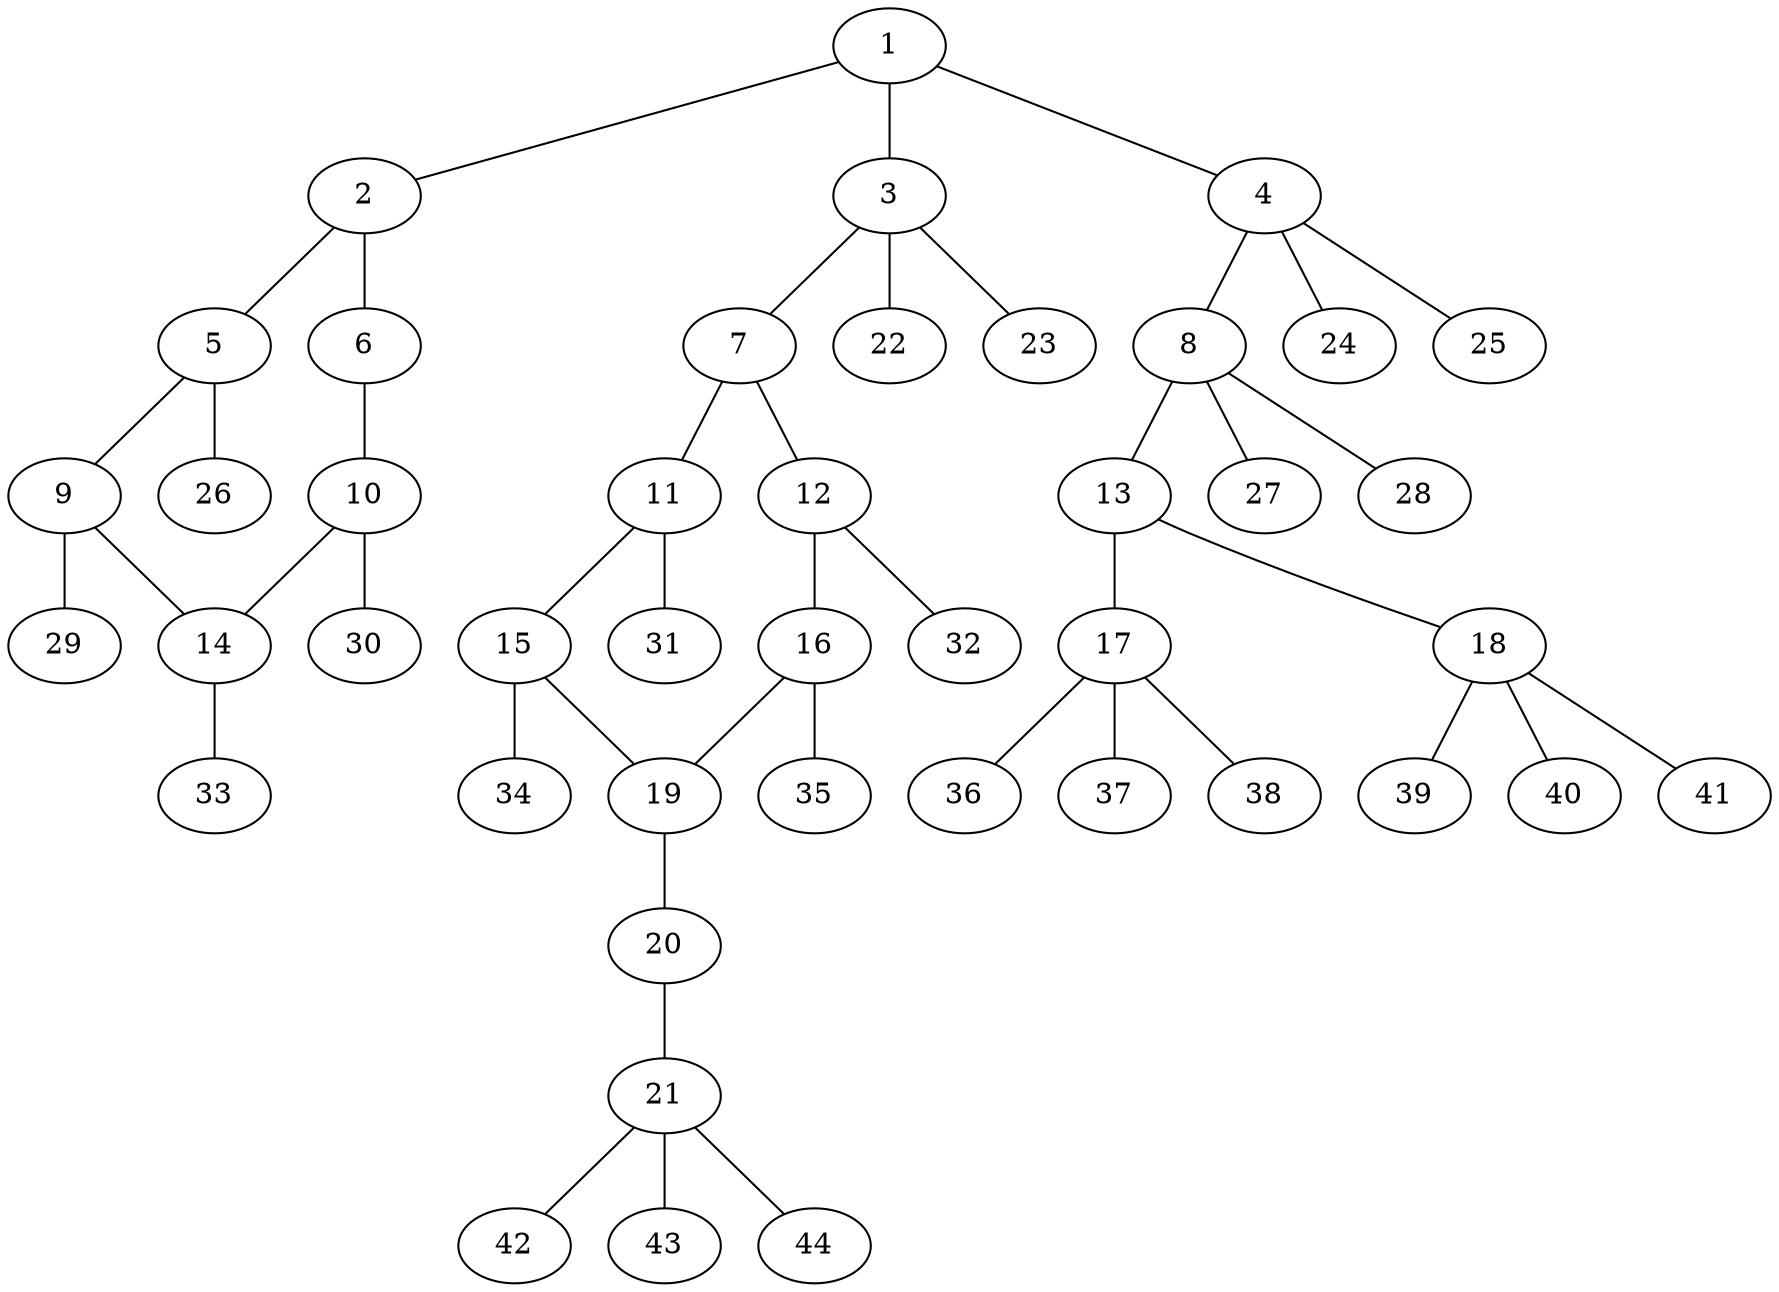 graph molecule_254 {
	1	 [chem=N];
	2	 [chem=C];
	1 -- 2	 [valence=1];
	3	 [chem=C];
	1 -- 3	 [valence=1];
	4	 [chem=C];
	1 -- 4	 [valence=1];
	5	 [chem=C];
	2 -- 5	 [valence=1];
	6	 [chem=N];
	2 -- 6	 [valence=2];
	7	 [chem=C];
	3 -- 7	 [valence=1];
	22	 [chem=H];
	3 -- 22	 [valence=1];
	23	 [chem=H];
	3 -- 23	 [valence=1];
	8	 [chem=C];
	4 -- 8	 [valence=1];
	24	 [chem=H];
	4 -- 24	 [valence=1];
	25	 [chem=H];
	4 -- 25	 [valence=1];
	9	 [chem=C];
	5 -- 9	 [valence=2];
	26	 [chem=H];
	5 -- 26	 [valence=1];
	10	 [chem=C];
	6 -- 10	 [valence=1];
	11	 [chem=C];
	7 -- 11	 [valence=2];
	12	 [chem=C];
	7 -- 12	 [valence=1];
	13	 [chem=N];
	8 -- 13	 [valence=1];
	27	 [chem=H];
	8 -- 27	 [valence=1];
	28	 [chem=H];
	8 -- 28	 [valence=1];
	14	 [chem=C];
	9 -- 14	 [valence=1];
	29	 [chem=H];
	9 -- 29	 [valence=1];
	10 -- 14	 [valence=2];
	30	 [chem=H];
	10 -- 30	 [valence=1];
	15	 [chem=C];
	11 -- 15	 [valence=1];
	31	 [chem=H];
	11 -- 31	 [valence=1];
	16	 [chem=C];
	12 -- 16	 [valence=2];
	32	 [chem=H];
	12 -- 32	 [valence=1];
	17	 [chem=C];
	13 -- 17	 [valence=1];
	18	 [chem=C];
	13 -- 18	 [valence=1];
	33	 [chem=H];
	14 -- 33	 [valence=1];
	19	 [chem=C];
	15 -- 19	 [valence=2];
	34	 [chem=H];
	15 -- 34	 [valence=1];
	16 -- 19	 [valence=1];
	35	 [chem=H];
	16 -- 35	 [valence=1];
	36	 [chem=H];
	17 -- 36	 [valence=1];
	37	 [chem=H];
	17 -- 37	 [valence=1];
	38	 [chem=H];
	17 -- 38	 [valence=1];
	39	 [chem=H];
	18 -- 39	 [valence=1];
	40	 [chem=H];
	18 -- 40	 [valence=1];
	41	 [chem=H];
	18 -- 41	 [valence=1];
	20	 [chem=O];
	19 -- 20	 [valence=1];
	21	 [chem=C];
	20 -- 21	 [valence=1];
	42	 [chem=H];
	21 -- 42	 [valence=1];
	43	 [chem=H];
	21 -- 43	 [valence=1];
	44	 [chem=H];
	21 -- 44	 [valence=1];
}
